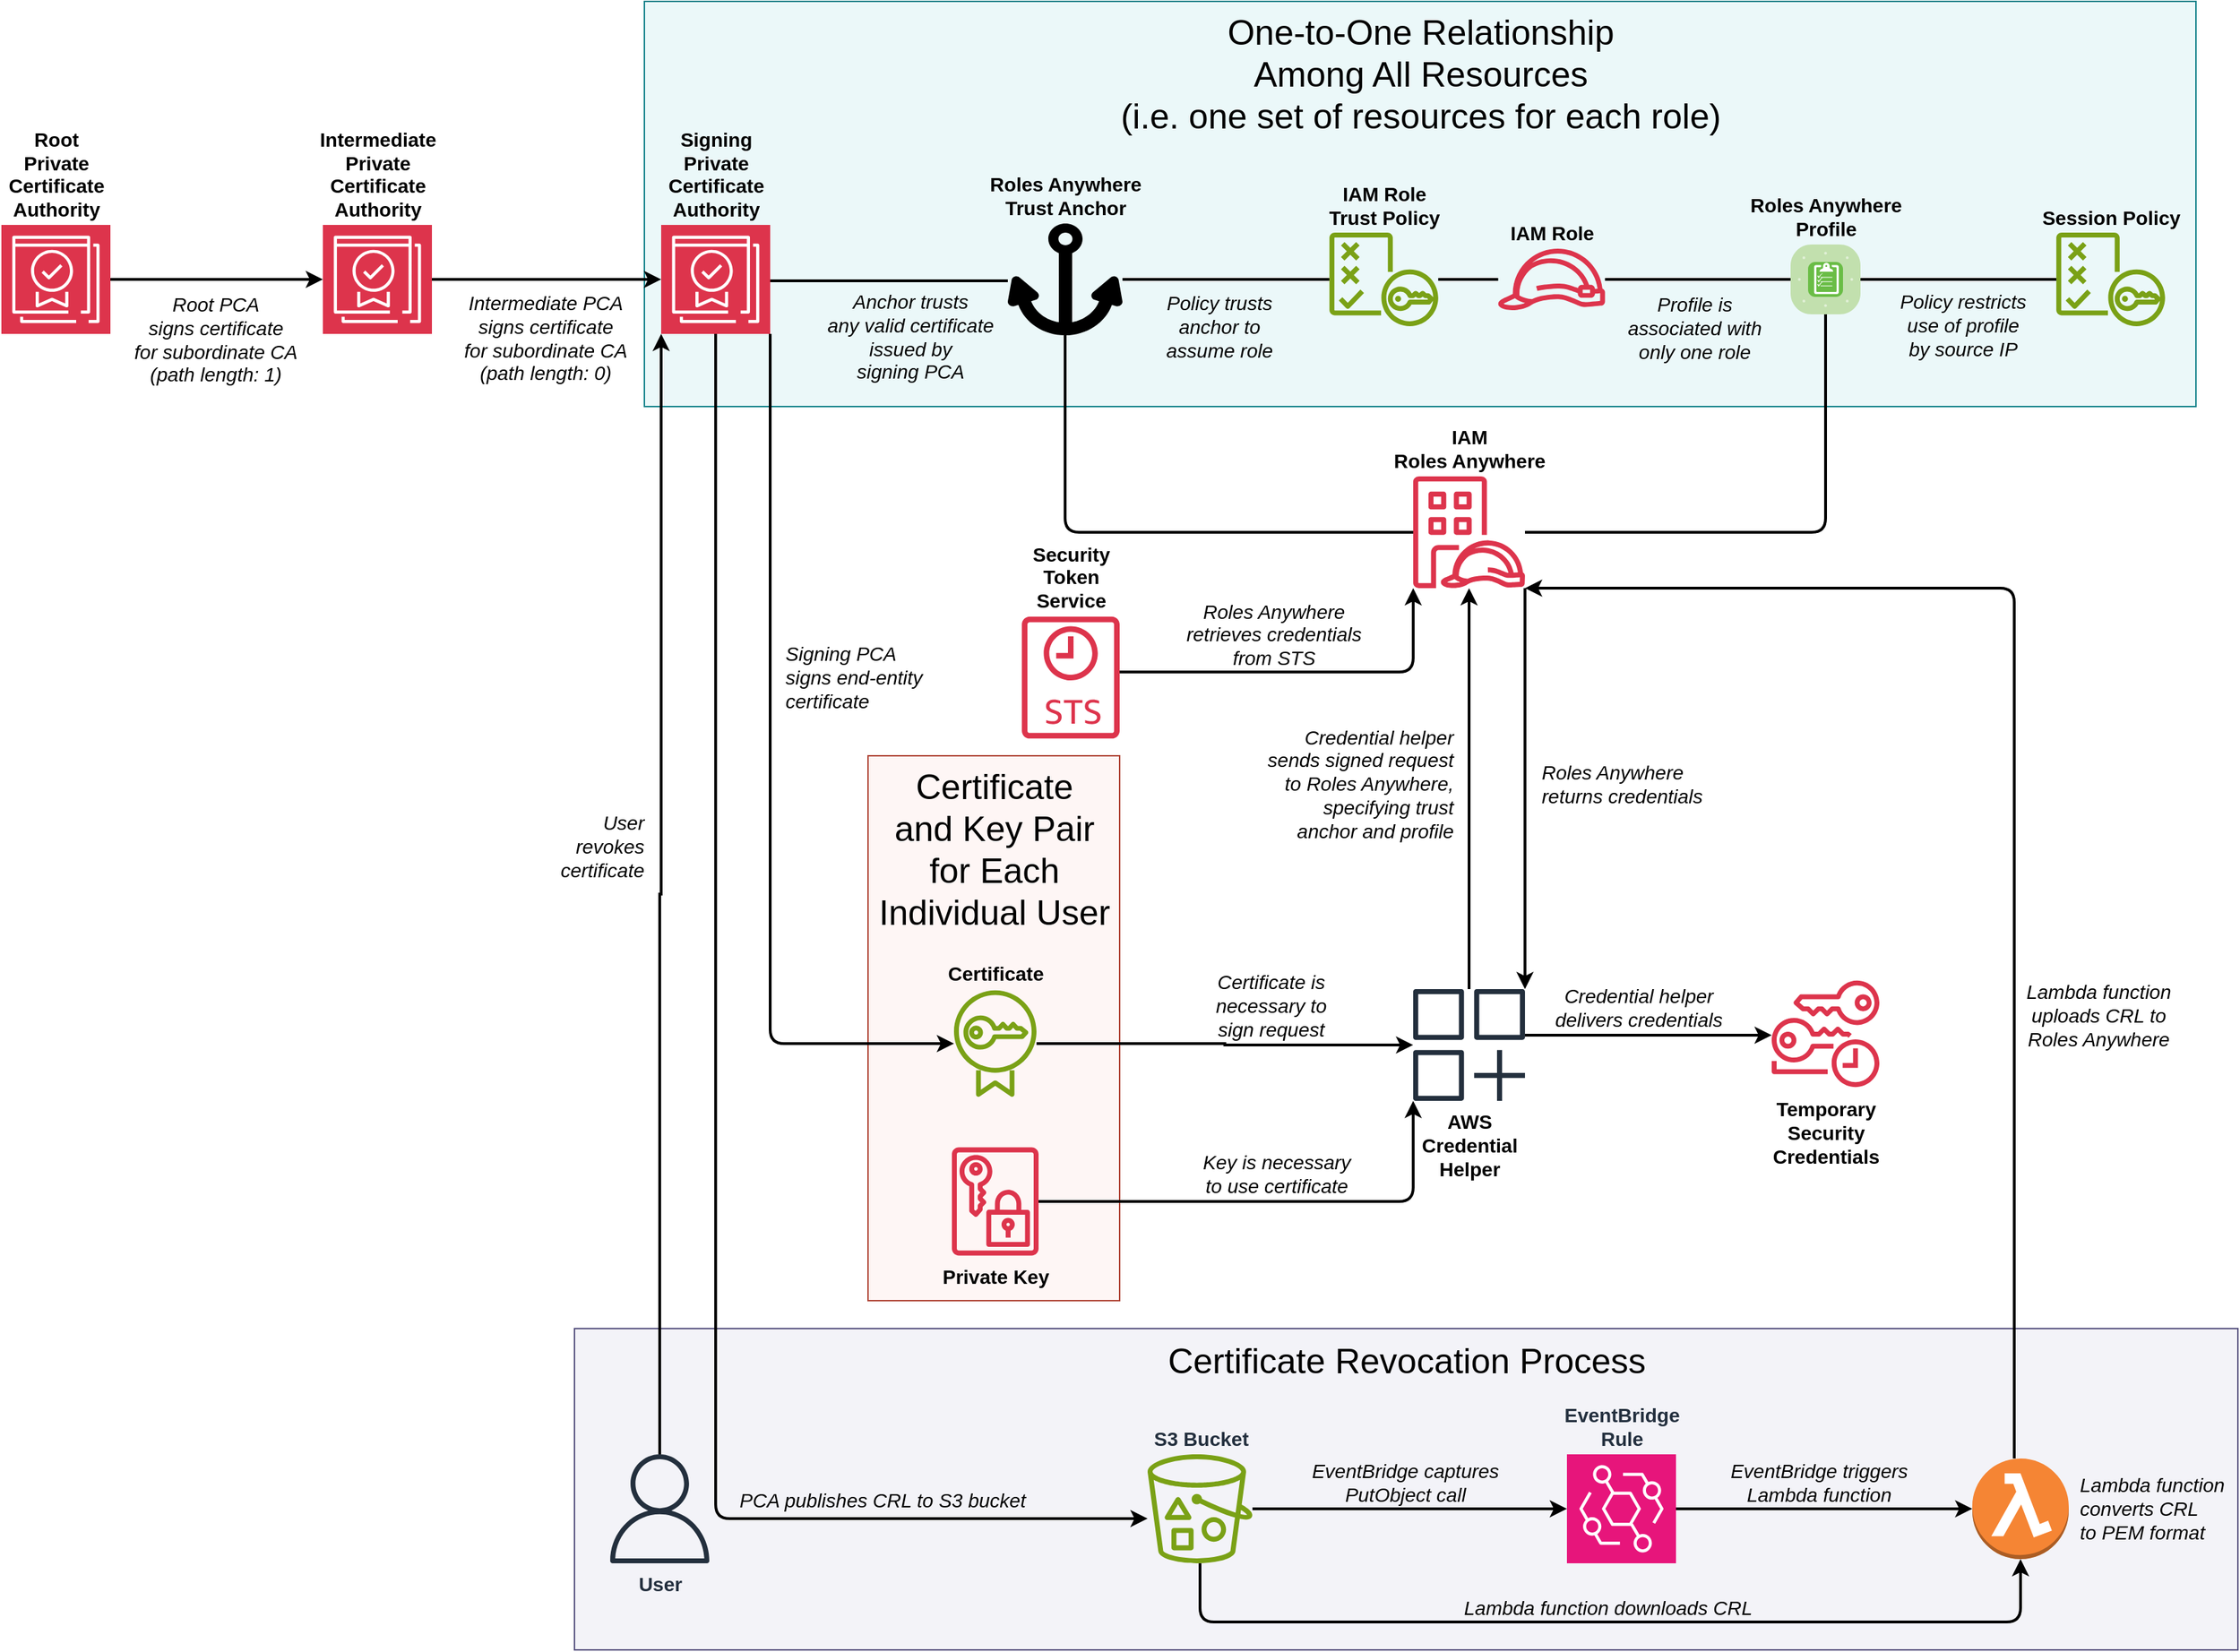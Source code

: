 <mxfile version="25.0.2">
  <diagram name="Page-1" id="tJTTxUrJRq8FTXFW8xN4">
    <mxGraphModel dx="1774" dy="2146" grid="1" gridSize="10" guides="1" tooltips="1" connect="1" arrows="1" fold="1" page="1" pageScale="1" pageWidth="1100" pageHeight="850" background="#ffffff" math="0" shadow="0">
      <root>
        <mxCell id="0" />
        <mxCell id="1" parent="0" />
        <mxCell id="GsRnU1VMPK_G7D8Tim-P-98" value="Highlight" parent="0" />
        <mxCell id="GsRnU1VMPK_G7D8Tim-P-87" value="One-to-One Relationship&lt;br style=&quot;font-size: 25px;&quot;&gt;Among All Resources&lt;br&gt;(i.e. one set of resources for each role)" style="verticalLabelPosition=middle;verticalAlign=top;html=1;shape=mxgraph.basic.rect;fillColor2=none;strokeWidth=1;size=20;indent=5;fontFamily=Helvetica;fontSize=25;labelBackgroundColor=none;fillColor=#b0e3e6;fillOpacity=25;strokeColor=#0e8088;labelPosition=center;align=center;" parent="GsRnU1VMPK_G7D8Tim-P-98" vertex="1">
          <mxGeometry x="480" y="-300" width="1110" height="290" as="geometry" />
        </mxCell>
        <mxCell id="GsRnU1VMPK_G7D8Tim-P-88" value="Certificate&lt;br&gt;and Key Pair&lt;br&gt;for Each&lt;br&gt;Individual User" style="verticalLabelPosition=middle;verticalAlign=top;html=1;shape=mxgraph.basic.rect;fillColor2=none;strokeWidth=1;size=20;indent=5;fontFamily=Helvetica;fontSize=25;fillOpacity=25;fillColor=#fad9d5;strokeColor=#ae4132;labelPosition=center;align=center;" parent="GsRnU1VMPK_G7D8Tim-P-98" vertex="1">
          <mxGeometry x="640" y="240" width="180" height="390" as="geometry" />
        </mxCell>
        <mxCell id="GsRnU1VMPK_G7D8Tim-P-122" value="&lt;font style=&quot;font-size: 25px;&quot;&gt;Certificate Revocation Process&lt;/font&gt;" style="verticalLabelPosition=top;verticalAlign=bottom;html=1;shape=mxgraph.basic.rect;fillColor2=none;strokeWidth=1;size=20;indent=5;fontFamily=Helvetica;fontSize=11;fillColor=#d0cee2;labelPosition=center;align=center;spacingTop=0;fillOpacity=25;strokeColor=#56517e;spacingBottom=-40;" parent="GsRnU1VMPK_G7D8Tim-P-98" vertex="1">
          <mxGeometry x="430" y="650" width="1190" height="230" as="geometry" />
        </mxCell>
        <mxCell id="GsRnU1VMPK_G7D8Tim-P-97" value="Resources" parent="0" />
        <mxCell id="GsRnU1VMPK_G7D8Tim-P-61" style="edgeStyle=orthogonalEdgeStyle;rounded=1;orthogonalLoop=1;jettySize=auto;html=1;exitX=0;exitY=1;exitDx=0;exitDy=0;endArrow=none;endFill=0;startArrow=classic;startFill=1;strokeWidth=2;curved=0;" parent="GsRnU1VMPK_G7D8Tim-P-97" source="GsRnU1VMPK_G7D8Tim-P-1" target="GsRnU1VMPK_G7D8Tim-P-2" edge="1">
          <mxGeometry relative="1" as="geometry">
            <Array as="points">
              <mxPoint x="1030" y="180" />
            </Array>
          </mxGeometry>
        </mxCell>
        <mxCell id="GsRnU1VMPK_G7D8Tim-P-62" value="&lt;font style=&quot;font-size: 14px;&quot;&gt;&lt;i&gt;Roles Anywhere&lt;br&gt;retrieves credentials&lt;br&gt;from STS&lt;/i&gt;&lt;/font&gt;" style="edgeLabel;html=1;align=center;verticalAlign=bottom;resizable=0;points=[];labelPosition=left;verticalLabelPosition=top;" parent="GsRnU1VMPK_G7D8Tim-P-61" vertex="1" connectable="0">
          <mxGeometry x="0.029" relative="1" as="geometry">
            <mxPoint x="-21" as="offset" />
          </mxGeometry>
        </mxCell>
        <mxCell id="GsRnU1VMPK_G7D8Tim-P-83" style="edgeStyle=orthogonalEdgeStyle;shape=connector;rounded=0;orthogonalLoop=1;jettySize=auto;html=1;exitX=1;exitY=1;exitDx=0;exitDy=0;labelBackgroundColor=default;strokeColor=default;align=left;verticalAlign=middle;fontFamily=Helvetica;fontSize=14;fontColor=#000000;endArrow=classic;endFill=1;entryX=1;entryY=0;entryDx=0;entryDy=0;labelPosition=right;verticalLabelPosition=middle;strokeWidth=2;" parent="GsRnU1VMPK_G7D8Tim-P-97" source="GsRnU1VMPK_G7D8Tim-P-1" target="GsRnU1VMPK_G7D8Tim-P-14" edge="1">
          <mxGeometry relative="1" as="geometry" />
        </mxCell>
        <mxCell id="GsRnU1VMPK_G7D8Tim-P-84" value="&lt;font style=&quot;font-size: 14px;&quot;&gt;&lt;i&gt;Roles Anywhere&lt;br&gt;&lt;div style=&quot;&quot;&gt;&lt;i&gt;returns credentials&lt;/i&gt;&lt;/div&gt;&lt;/i&gt;&lt;/font&gt;" style="edgeLabel;html=1;align=left;verticalAlign=middle;resizable=0;points=[];fontSize=11;fontFamily=Helvetica;fontColor=default;" parent="GsRnU1VMPK_G7D8Tim-P-83" vertex="1" connectable="0">
          <mxGeometry x="0.094" y="-4" relative="1" as="geometry">
            <mxPoint x="14" y="-17" as="offset" />
          </mxGeometry>
        </mxCell>
        <mxCell id="GsRnU1VMPK_G7D8Tim-P-1" value="&lt;font color=&quot;#000000&quot; style=&quot;font-size: 14px;&quot;&gt;&lt;b&gt;IAM&lt;br&gt;Roles Anywhere&lt;/b&gt;&lt;/font&gt;" style="outlineConnect=0;fontColor=#232F3E;gradientColor=none;fillColor=#DD344C;strokeColor=none;dashed=0;verticalLabelPosition=top;verticalAlign=bottom;align=center;html=1;fontSize=12;fontStyle=0;aspect=fixed;pointerEvents=1;shape=mxgraph.aws4.identity_access_management_iam_roles_anywhere;labelPosition=center;points=[[0,1],[1,1]];" parent="GsRnU1VMPK_G7D8Tim-P-97" vertex="1">
          <mxGeometry x="1030" y="40" width="80" height="80" as="geometry" />
        </mxCell>
        <mxCell id="GsRnU1VMPK_G7D8Tim-P-2" value="&lt;font color=&quot;#000000&quot; style=&quot;font-size: 14px;&quot;&gt;&lt;b&gt;Security&lt;br&gt;Token&lt;br&gt;Service&lt;/b&gt;&lt;/font&gt;" style="outlineConnect=0;fontColor=#232F3E;gradientColor=none;fillColor=#DD344C;strokeColor=none;dashed=0;verticalLabelPosition=top;verticalAlign=bottom;align=center;html=1;fontSize=12;fontStyle=0;aspect=fixed;pointerEvents=1;shape=mxgraph.aws4.sts_alternate;labelPosition=center;" parent="GsRnU1VMPK_G7D8Tim-P-97" vertex="1">
          <mxGeometry x="750.05" y="140" width="69.95" height="88" as="geometry" />
        </mxCell>
        <mxCell id="GsRnU1VMPK_G7D8Tim-P-4" value="&lt;font style=&quot;font-size: 14px;&quot;&gt;&lt;b&gt;Root&lt;br&gt;Private&lt;br style=&quot;font-size: 14px;&quot;&gt;Certificate&lt;br style=&quot;font-size: 14px;&quot;&gt;Authority&lt;/b&gt;&lt;/font&gt;" style="points=[[0,0,0],[0.25,0,0],[0.5,0,0],[0.75,0,0],[1,0,0],[0,1,0],[0.25,1,0],[0.5,1,0],[0.75,1,0],[1,1,0],[0,0.25,0],[0,0.5,0],[0,0.75,0],[1,0.25,0],[1,0.5,0],[1,0.75,0]];outlineConnect=0;fontColor=#000000;fillColor=#DD344C;strokeColor=#ffffff;dashed=0;verticalLabelPosition=top;verticalAlign=bottom;align=center;html=1;fontSize=14;fontStyle=0;aspect=fixed;shape=mxgraph.aws4.resourceIcon;resIcon=mxgraph.aws4.private_certificate_authority;labelPosition=center;" parent="GsRnU1VMPK_G7D8Tim-P-97" vertex="1">
          <mxGeometry x="20" y="-140" width="78" height="78" as="geometry" />
        </mxCell>
        <mxCell id="GsRnU1VMPK_G7D8Tim-P-5" value="&lt;font color=&quot;#000000&quot; style=&quot;font-size: 14px;&quot;&gt;&lt;b&gt;Temporary&lt;br&gt;Security&lt;br&gt;Credentials&lt;/b&gt;&lt;/font&gt;" style="outlineConnect=0;fontColor=#232F3E;gradientColor=none;fillColor=#DD344C;strokeColor=none;dashed=0;verticalLabelPosition=bottom;verticalAlign=top;align=center;html=1;fontSize=12;fontStyle=0;aspect=fixed;pointerEvents=1;shape=mxgraph.aws4.temporary_security_credential;" parent="GsRnU1VMPK_G7D8Tim-P-97" vertex="1">
          <mxGeometry x="1286.5" y="400" width="77" height="78" as="geometry" />
        </mxCell>
        <mxCell id="GsRnU1VMPK_G7D8Tim-P-30" style="edgeStyle=orthogonalEdgeStyle;rounded=0;orthogonalLoop=1;jettySize=auto;html=1;fontFamily=Helvetica;fontSize=14;fontColor=#000000;endArrow=none;endFill=0;strokeWidth=2;" parent="GsRnU1VMPK_G7D8Tim-P-97" source="GsRnU1VMPK_G7D8Tim-P-6" target="GsRnU1VMPK_G7D8Tim-P-11" edge="1">
          <mxGeometry relative="1" as="geometry" />
        </mxCell>
        <mxCell id="GsRnU1VMPK_G7D8Tim-P-6" value="&lt;font color=&quot;#000000&quot; style=&quot;font-size: 14px;&quot;&gt;&lt;b&gt;IAM Role&lt;/b&gt;&lt;/font&gt;" style="outlineConnect=0;fontColor=#232F3E;gradientColor=none;fillColor=#DD344C;strokeColor=none;dashed=0;verticalLabelPosition=top;verticalAlign=bottom;align=center;html=1;fontSize=12;fontStyle=0;aspect=fixed;pointerEvents=1;shape=mxgraph.aws4.role;fontFamily=Helvetica;labelPosition=center;" parent="GsRnU1VMPK_G7D8Tim-P-97" vertex="1">
          <mxGeometry x="1090" y="-123" width="78" height="44" as="geometry" />
        </mxCell>
        <mxCell id="GsRnU1VMPK_G7D8Tim-P-104" value="&lt;i style=&quot;border-color: var(--border-color); font-size: 14px; text-align: right;&quot;&gt;Key is necessary&lt;br style=&quot;border-color: var(--border-color);&quot;&gt;to use certificate&lt;/i&gt;" style="edgeStyle=orthogonalEdgeStyle;shape=connector;rounded=1;orthogonalLoop=1;jettySize=auto;html=1;entryX=0;entryY=1;entryDx=0;entryDy=0;labelBackgroundColor=none;strokeColor=default;align=center;verticalAlign=bottom;fontFamily=Helvetica;fontSize=11;fontColor=default;endArrow=classic;labelPosition=center;verticalLabelPosition=top;strokeWidth=2;curved=0;spacingLeft=0;" parent="GsRnU1VMPK_G7D8Tim-P-97" source="GsRnU1VMPK_G7D8Tim-P-9" target="GsRnU1VMPK_G7D8Tim-P-14" edge="1">
          <mxGeometry relative="1" as="geometry" />
        </mxCell>
        <mxCell id="GsRnU1VMPK_G7D8Tim-P-9" value="&lt;font style=&quot;font-size: 14px;&quot;&gt;&lt;b&gt;Private Key&lt;/b&gt;&lt;/font&gt;" style="outlineConnect=0;fontColor=#000000;gradientColor=none;fillColor=#DD344C;strokeColor=none;dashed=0;verticalLabelPosition=bottom;verticalAlign=top;align=center;html=1;fontSize=14;fontStyle=0;aspect=fixed;pointerEvents=1;shape=mxgraph.aws4.data_encryption_key;fontFamily=Helvetica;" parent="GsRnU1VMPK_G7D8Tim-P-97" vertex="1">
          <mxGeometry x="700" y="520" width="62" height="78" as="geometry" />
        </mxCell>
        <mxCell id="GsRnU1VMPK_G7D8Tim-P-25" value="&lt;i&gt;Anchor trusts&lt;br&gt;any valid certificate&lt;br&gt;issued by&lt;br&gt;signing PCA&lt;/i&gt;" style="edgeStyle=orthogonalEdgeStyle;rounded=0;orthogonalLoop=1;jettySize=auto;html=1;fontFamily=Helvetica;fontSize=14;fontColor=#000000;endArrow=none;endFill=0;labelPosition=center;verticalLabelPosition=top;align=center;verticalAlign=middle;labelBackgroundColor=none;strokeWidth=2;" parent="GsRnU1VMPK_G7D8Tim-P-97" source="GsRnU1VMPK_G7D8Tim-P-10" target="GsRnU1VMPK_G7D8Tim-P-16" edge="1">
          <mxGeometry x="-0.176" y="40" relative="1" as="geometry">
            <Array as="points">
              <mxPoint x="670" y="-100" />
              <mxPoint x="670" y="-100" />
            </Array>
            <mxPoint as="offset" />
          </mxGeometry>
        </mxCell>
        <mxCell id="GsRnU1VMPK_G7D8Tim-P-28" style="edgeStyle=orthogonalEdgeStyle;rounded=0;orthogonalLoop=1;jettySize=auto;html=1;fontFamily=Helvetica;fontSize=14;fontColor=#000000;endArrow=none;endFill=0;verticalAlign=bottom;labelPosition=center;verticalLabelPosition=top;align=center;strokeWidth=2;" parent="GsRnU1VMPK_G7D8Tim-P-97" source="GsRnU1VMPK_G7D8Tim-P-10" target="GsRnU1VMPK_G7D8Tim-P-11" edge="1">
          <mxGeometry relative="1" as="geometry" />
        </mxCell>
        <mxCell id="GsRnU1VMPK_G7D8Tim-P-29" value="&lt;i&gt;Policy trusts&lt;br&gt;anchor to&lt;br&gt;assume role&lt;/i&gt;" style="edgeLabel;html=1;align=center;verticalAlign=middle;resizable=0;points=[];fontSize=14;fontFamily=Helvetica;fontColor=#000000;labelBackgroundColor=none;" parent="GsRnU1VMPK_G7D8Tim-P-28" vertex="1" connectable="0">
          <mxGeometry x="-0.072" y="1" relative="1" as="geometry">
            <mxPoint y="35" as="offset" />
          </mxGeometry>
        </mxCell>
        <mxCell id="GsRnU1VMPK_G7D8Tim-P-10" value="&lt;b&gt;Roles Anywhere&lt;br&gt;Trust Anchor&lt;/b&gt;" style="shape=mxgraph.signs.transportation.anchor_1;html=1;pointerEvents=1;fillColor=#000000;strokeColor=none;verticalLabelPosition=top;verticalAlign=bottom;align=center;dashed=0;fontFamily=Helvetica;fontSize=14;fontColor=#000000;labelPosition=center;" parent="GsRnU1VMPK_G7D8Tim-P-97" vertex="1">
          <mxGeometry x="740" y="-141" width="82" height="80" as="geometry" />
        </mxCell>
        <mxCell id="GsRnU1VMPK_G7D8Tim-P-11" value="&lt;font color=&quot;#000000&quot; style=&quot;font-size: 14px;&quot;&gt;&lt;b&gt;IAM Role&lt;br&gt;Trust Policy&lt;/b&gt;&lt;/font&gt;" style="outlineConnect=0;fontColor=#232F3E;gradientColor=none;fillColor=#7AA116;strokeColor=none;dashed=0;verticalLabelPosition=top;verticalAlign=bottom;align=center;html=1;fontSize=12;fontStyle=0;aspect=fixed;pointerEvents=1;shape=mxgraph.aws4.policy;fontFamily=Helvetica;labelPosition=center;" parent="GsRnU1VMPK_G7D8Tim-P-97" vertex="1">
          <mxGeometry x="970" y="-134.5" width="78" height="67" as="geometry" />
        </mxCell>
        <mxCell id="GsRnU1VMPK_G7D8Tim-P-12" value="&lt;font style=&quot;font-size: 14px;&quot;&gt;&lt;b&gt;Session Policy&lt;/b&gt;&lt;/font&gt;" style="outlineConnect=0;fontColor=#000000;gradientColor=none;fillColor=#7AA116;strokeColor=none;dashed=0;verticalLabelPosition=top;verticalAlign=bottom;align=center;html=1;fontSize=14;fontStyle=0;aspect=fixed;pointerEvents=1;shape=mxgraph.aws4.policy;fontFamily=Helvetica;labelPosition=center;" parent="GsRnU1VMPK_G7D8Tim-P-97" vertex="1">
          <mxGeometry x="1490" y="-134.5" width="78" height="67" as="geometry" />
        </mxCell>
        <mxCell id="GsRnU1VMPK_G7D8Tim-P-42" style="edgeStyle=orthogonalEdgeStyle;rounded=1;orthogonalLoop=1;jettySize=auto;html=1;fontFamily=Helvetica;fontSize=14;fontColor=#000000;startArrow=classic;startFill=1;endArrow=none;endFill=0;entryX=1;entryY=1;entryDx=0;entryDy=0;strokeWidth=2;curved=0;" parent="GsRnU1VMPK_G7D8Tim-P-97" source="GsRnU1VMPK_G7D8Tim-P-13" target="GsRnU1VMPK_G7D8Tim-P-16" edge="1">
          <mxGeometry relative="1" as="geometry" />
        </mxCell>
        <mxCell id="GsRnU1VMPK_G7D8Tim-P-43" value="&lt;i&gt;Signing PCA&lt;br&gt;signs end-entity&lt;br&gt;certificate&lt;/i&gt;" style="edgeLabel;html=1;align=left;verticalAlign=middle;resizable=0;points=[];fontSize=14;fontFamily=Helvetica;fontColor=#000000;labelPosition=right;verticalLabelPosition=middle;" parent="GsRnU1VMPK_G7D8Tim-P-42" vertex="1" connectable="0">
          <mxGeometry x="0.232" y="1" relative="1" as="geometry">
            <mxPoint x="10" as="offset" />
          </mxGeometry>
        </mxCell>
        <mxCell id="GsRnU1VMPK_G7D8Tim-P-78" value="&lt;meta charset=&quot;utf-8&quot;&gt;&lt;i style=&quot;border-color: var(--border-color); color: rgb(0, 0, 0); font-family: Helvetica; font-size: 14px; font-variant-ligatures: normal; font-variant-caps: normal; font-weight: 400; letter-spacing: normal; orphans: 2; text-align: center; text-indent: 0px; text-transform: none; widows: 2; word-spacing: 0px; -webkit-text-stroke-width: 0px; background-color: rgb(255, 255, 255); text-decoration-thickness: initial; text-decoration-style: initial; text-decoration-color: initial;&quot;&gt;Certificate is&lt;br style=&quot;border-color: var(--border-color);&quot;&gt;necessary to&lt;br style=&quot;border-color: var(--border-color);&quot;&gt;sign request&lt;/i&gt;" style="edgeStyle=orthogonalEdgeStyle;shape=connector;rounded=0;orthogonalLoop=1;jettySize=auto;html=1;labelBackgroundColor=default;strokeColor=default;align=center;verticalAlign=middle;fontFamily=Helvetica;fontSize=14;fontColor=#000000;endArrow=classic;endFill=1;labelPosition=center;verticalLabelPosition=top;strokeWidth=2;spacingLeft=84;" parent="GsRnU1VMPK_G7D8Tim-P-97" source="GsRnU1VMPK_G7D8Tim-P-13" target="GsRnU1VMPK_G7D8Tim-P-14" edge="1">
          <mxGeometry x="-0.076" y="27" relative="1" as="geometry">
            <mxPoint as="offset" />
          </mxGeometry>
        </mxCell>
        <mxCell id="GsRnU1VMPK_G7D8Tim-P-13" value="&lt;font color=&quot;#000000&quot; style=&quot;font-size: 14px;&quot;&gt;&lt;b&gt;Certificate&lt;/b&gt;&lt;/font&gt;" style="outlineConnect=0;fontColor=#232F3E;gradientColor=none;fillColor=#7AA116;strokeColor=none;dashed=0;verticalLabelPosition=top;verticalAlign=bottom;align=center;html=1;fontSize=12;fontStyle=0;aspect=fixed;pointerEvents=1;shape=mxgraph.aws4.certificate_manager;fontFamily=Helvetica;labelPosition=center;" parent="GsRnU1VMPK_G7D8Tim-P-97" vertex="1">
          <mxGeometry x="701.5" y="407" width="59" height="78" as="geometry" />
        </mxCell>
        <mxCell id="GsRnU1VMPK_G7D8Tim-P-63" style="edgeStyle=orthogonalEdgeStyle;rounded=0;orthogonalLoop=1;jettySize=auto;html=1;strokeWidth=2;" parent="GsRnU1VMPK_G7D8Tim-P-97" source="GsRnU1VMPK_G7D8Tim-P-14" target="GsRnU1VMPK_G7D8Tim-P-1" edge="1">
          <mxGeometry relative="1" as="geometry" />
        </mxCell>
        <mxCell id="GsRnU1VMPK_G7D8Tim-P-64" value="&lt;font style=&quot;font-size: 14px;&quot;&gt;&lt;i&gt;Credential helper&lt;br&gt;sends signed request&lt;br&gt;to Roles Anywhere,&lt;br&gt;specifying trust&lt;br&gt;anchor and profile&lt;/i&gt;&lt;br&gt;&lt;/font&gt;" style="edgeLabel;html=1;align=right;verticalAlign=middle;resizable=0;points=[];labelPosition=left;verticalLabelPosition=middle;" parent="GsRnU1VMPK_G7D8Tim-P-63" vertex="1" connectable="0">
          <mxGeometry x="-0.004" y="-4" relative="1" as="geometry">
            <mxPoint x="-14" y="-4" as="offset" />
          </mxGeometry>
        </mxCell>
        <mxCell id="GsRnU1VMPK_G7D8Tim-P-67" style="edgeStyle=orthogonalEdgeStyle;rounded=0;orthogonalLoop=1;jettySize=auto;html=1;verticalAlign=top;labelPosition=center;verticalLabelPosition=top;align=center;strokeWidth=2;" parent="GsRnU1VMPK_G7D8Tim-P-97" source="GsRnU1VMPK_G7D8Tim-P-14" target="GsRnU1VMPK_G7D8Tim-P-5" edge="1">
          <mxGeometry relative="1" as="geometry">
            <Array as="points">
              <mxPoint x="1190" y="440" />
              <mxPoint x="1190" y="440" />
            </Array>
          </mxGeometry>
        </mxCell>
        <mxCell id="GsRnU1VMPK_G7D8Tim-P-68" value="&lt;font style=&quot;font-size: 14px;&quot;&gt;&lt;i&gt;Credential helper&lt;br&gt;delivers credentials&lt;/i&gt;&lt;/font&gt;" style="edgeLabel;html=1;align=center;verticalAlign=middle;resizable=0;points=[];labelPosition=center;verticalLabelPosition=top;" parent="GsRnU1VMPK_G7D8Tim-P-67" vertex="1" connectable="0">
          <mxGeometry x="-0.081" y="-1" relative="1" as="geometry">
            <mxPoint y="-21" as="offset" />
          </mxGeometry>
        </mxCell>
        <mxCell id="GsRnU1VMPK_G7D8Tim-P-14" value="&lt;font color=&quot;#000000&quot; style=&quot;font-size: 14px;&quot;&gt;&lt;b&gt;AWS&lt;br&gt;Credential&lt;br&gt;Helper&lt;/b&gt;&lt;/font&gt;" style="outlineConnect=0;fontColor=#232F3E;gradientColor=none;fillColor=#232F3D;strokeColor=none;dashed=0;verticalLabelPosition=bottom;verticalAlign=top;align=center;html=1;fontSize=12;fontStyle=0;aspect=fixed;pointerEvents=1;shape=mxgraph.aws4.generic_application;fontFamily=Helvetica;points=[[0,1],[1,0]];" parent="GsRnU1VMPK_G7D8Tim-P-97" vertex="1">
          <mxGeometry x="1029.98" y="407" width="80" height="80" as="geometry" />
        </mxCell>
        <mxCell id="GsRnU1VMPK_G7D8Tim-P-15" value="&lt;font style=&quot;font-size: 14px;&quot;&gt;&lt;b&gt;Intermediate&lt;br&gt;Private&lt;br style=&quot;font-size: 14px;&quot;&gt;Certificate&lt;br style=&quot;font-size: 14px;&quot;&gt;Authority&lt;/b&gt;&lt;/font&gt;" style="points=[[0,0,0],[0.25,0,0],[0.5,0,0],[0.75,0,0],[1,0,0],[0,1,0],[0.25,1,0],[0.5,1,0],[0.75,1,0],[1,1,0],[0,0.25,0],[0,0.5,0],[0,0.75,0],[1,0.25,0],[1,0.5,0],[1,0.75,0]];outlineConnect=0;fontColor=#000000;fillColor=#DD344C;strokeColor=#ffffff;dashed=0;verticalLabelPosition=top;verticalAlign=bottom;align=center;html=1;fontSize=14;fontStyle=0;aspect=fixed;shape=mxgraph.aws4.resourceIcon;resIcon=mxgraph.aws4.private_certificate_authority;labelPosition=center;" parent="GsRnU1VMPK_G7D8Tim-P-97" vertex="1">
          <mxGeometry x="250" y="-140" width="78" height="78" as="geometry" />
        </mxCell>
        <mxCell id="GsRnU1VMPK_G7D8Tim-P-112" style="edgeStyle=orthogonalEdgeStyle;shape=connector;rounded=1;orthogonalLoop=1;jettySize=auto;html=1;labelBackgroundColor=default;strokeColor=default;align=center;verticalAlign=top;fontFamily=Helvetica;fontSize=11;fontColor=default;endArrow=classic;labelPosition=center;verticalLabelPosition=top;strokeWidth=2;curved=0;" parent="GsRnU1VMPK_G7D8Tim-P-97" target="GsRnU1VMPK_G7D8Tim-P-107" edge="1">
          <mxGeometry relative="1" as="geometry">
            <Array as="points">
              <mxPoint x="531" y="786" />
            </Array>
            <mxPoint x="530.99" y="-76" as="sourcePoint" />
            <mxPoint x="839.998" y="786.0" as="targetPoint" />
          </mxGeometry>
        </mxCell>
        <mxCell id="GsRnU1VMPK_G7D8Tim-P-113" value="&lt;font style=&quot;font-size: 14px;&quot;&gt;&lt;i&gt;PCA publishes CRL to S3 bucket&lt;/i&gt;&lt;/font&gt;" style="edgeLabel;html=1;align=center;verticalAlign=middle;resizable=0;points=[];fontSize=11;fontFamily=Helvetica;fontColor=default;labelBackgroundColor=none;" parent="GsRnU1VMPK_G7D8Tim-P-112" vertex="1" connectable="0">
          <mxGeometry x="0.677" y="3" relative="1" as="geometry">
            <mxPoint x="-1" y="-10" as="offset" />
          </mxGeometry>
        </mxCell>
        <mxCell id="GsRnU1VMPK_G7D8Tim-P-16" value="&lt;font style=&quot;font-size: 14px;&quot;&gt;&lt;b&gt;Signing&lt;br&gt;Private&lt;br style=&quot;font-size: 14px;&quot;&gt;Certificate&lt;br style=&quot;font-size: 14px;&quot;&gt;Authority&lt;/b&gt;&lt;/font&gt;" style="points=[[0,0,0],[0.25,0,0],[0.5,0,0],[0.75,0,0],[1,0,0],[0,1,0],[0.25,1,0],[0.5,1,0],[0.75,1,0],[1,1,0],[0,0.25,0],[0,0.5,0],[0,0.75,0],[1,0.25,0],[1,0.5,0],[1,0.75,0]];outlineConnect=0;fontColor=#000000;fillColor=#DD344C;strokeColor=#ffffff;dashed=0;verticalLabelPosition=top;verticalAlign=bottom;align=center;html=1;fontSize=14;fontStyle=0;aspect=fixed;shape=mxgraph.aws4.resourceIcon;resIcon=mxgraph.aws4.private_certificate_authority;labelPosition=center;points=[[0,1],[1,1]];" parent="GsRnU1VMPK_G7D8Tim-P-97" vertex="1">
          <mxGeometry x="492" y="-140" width="78" height="78" as="geometry" />
        </mxCell>
        <mxCell id="GsRnU1VMPK_G7D8Tim-P-31" style="edgeStyle=orthogonalEdgeStyle;rounded=0;orthogonalLoop=1;jettySize=auto;html=1;fontFamily=Helvetica;fontSize=14;fontColor=#000000;endArrow=none;endFill=0;strokeWidth=2;" parent="GsRnU1VMPK_G7D8Tim-P-97" source="GsRnU1VMPK_G7D8Tim-P-18" target="GsRnU1VMPK_G7D8Tim-P-6" edge="1">
          <mxGeometry relative="1" as="geometry" />
        </mxCell>
        <mxCell id="GsRnU1VMPK_G7D8Tim-P-32" value="&lt;i&gt;Profile is&lt;br&gt;associated with&lt;br&gt;only one role&lt;/i&gt;" style="edgeLabel;html=1;align=center;verticalAlign=top;resizable=0;points=[];fontSize=14;fontFamily=Helvetica;fontColor=#000000;labelPosition=center;verticalLabelPosition=top;labelBackgroundColor=none;" parent="GsRnU1VMPK_G7D8Tim-P-31" vertex="1" connectable="0">
          <mxGeometry x="0.043" y="3" relative="1" as="geometry">
            <mxPoint as="offset" />
          </mxGeometry>
        </mxCell>
        <mxCell id="GsRnU1VMPK_G7D8Tim-P-18" value="&lt;b&gt;Roles Anywhere&lt;br&gt;Profile&lt;/b&gt;" style="verticalLabelPosition=top;html=1;fillColor=#6ABD46;strokeColor=#ffffff;verticalAlign=bottom;align=center;points=[[0.085,0.085,0],[0.915,0.085,0],[0.915,0.915,0],[0.085,0.915,0],[0.25,0,0],[0.5,0,0],[0.75,0,0],[1,0.25,0],[1,0.5,0],[1,0.75,0],[0.75,1,0],[0.5,1,0],[0.25,1,0],[0,0.75,0],[0,0.5,0],[0,0.25,0]];pointerEvents=1;shape=mxgraph.cisco_safe.compositeIcon;bgIcon=mxgraph.cisco_safe.architecture.generic_appliance;resIcon=mxgraph.cisco_safe.architecture.policy;dashed=0;fontFamily=Helvetica;fontSize=14;fontColor=#000000;labelPosition=center;" parent="GsRnU1VMPK_G7D8Tim-P-97" vertex="1">
          <mxGeometry x="1300" y="-126" width="50" height="50" as="geometry" />
        </mxCell>
        <mxCell id="GsRnU1VMPK_G7D8Tim-P-21" style="edgeStyle=orthogonalEdgeStyle;rounded=0;orthogonalLoop=1;jettySize=auto;html=1;entryX=0;entryY=0.5;entryDx=0;entryDy=0;entryPerimeter=0;fontFamily=Helvetica;fontSize=14;fontColor=#000000;strokeWidth=2;" parent="GsRnU1VMPK_G7D8Tim-P-97" source="GsRnU1VMPK_G7D8Tim-P-4" target="GsRnU1VMPK_G7D8Tim-P-15" edge="1">
          <mxGeometry relative="1" as="geometry" />
        </mxCell>
        <mxCell id="GsRnU1VMPK_G7D8Tim-P-22" value="&lt;i&gt;Root PCA&lt;br&gt;signs certificate&lt;br&gt;for subordinate CA &lt;br&gt;(path length: 1)&lt;/i&gt;" style="edgeLabel;html=1;align=center;verticalAlign=top;resizable=0;points=[];fontSize=14;fontFamily=Helvetica;fontColor=#000000;labelPosition=center;verticalLabelPosition=top;" parent="GsRnU1VMPK_G7D8Tim-P-21" vertex="1" connectable="0">
          <mxGeometry x="-0.022" y="-3" relative="1" as="geometry">
            <mxPoint as="offset" />
          </mxGeometry>
        </mxCell>
        <mxCell id="GsRnU1VMPK_G7D8Tim-P-23" style="edgeStyle=orthogonalEdgeStyle;rounded=0;orthogonalLoop=1;jettySize=auto;html=1;entryX=0;entryY=0.5;entryDx=0;entryDy=0;entryPerimeter=0;fontFamily=Helvetica;fontSize=14;fontColor=#000000;strokeWidth=2;" parent="GsRnU1VMPK_G7D8Tim-P-97" source="GsRnU1VMPK_G7D8Tim-P-15" target="GsRnU1VMPK_G7D8Tim-P-16" edge="1">
          <mxGeometry relative="1" as="geometry" />
        </mxCell>
        <mxCell id="GsRnU1VMPK_G7D8Tim-P-24" value="&lt;i&gt;Intermediate PCA&lt;br&gt;signs certificate&lt;br&gt;for subordinate CA&lt;br&gt;(path length: 0)&lt;/i&gt;" style="edgeLabel;html=1;align=center;verticalAlign=top;resizable=0;points=[];fontSize=14;fontFamily=Helvetica;fontColor=#000000;labelPosition=center;verticalLabelPosition=top;" parent="GsRnU1VMPK_G7D8Tim-P-23" vertex="1" connectable="0">
          <mxGeometry x="-0.015" y="-2" relative="1" as="geometry">
            <mxPoint as="offset" />
          </mxGeometry>
        </mxCell>
        <mxCell id="GsRnU1VMPK_G7D8Tim-P-33" style="edgeStyle=orthogonalEdgeStyle;rounded=0;orthogonalLoop=1;jettySize=auto;html=1;entryX=1;entryY=0.5;entryDx=0;entryDy=0;entryPerimeter=0;fontFamily=Helvetica;fontSize=14;fontColor=#000000;endArrow=none;endFill=0;strokeWidth=2;" parent="GsRnU1VMPK_G7D8Tim-P-97" source="GsRnU1VMPK_G7D8Tim-P-12" target="GsRnU1VMPK_G7D8Tim-P-18" edge="1">
          <mxGeometry relative="1" as="geometry" />
        </mxCell>
        <mxCell id="GsRnU1VMPK_G7D8Tim-P-34" value="&lt;i&gt;Policy restricts&lt;br&gt;use of profile&lt;br&gt;by source IP&lt;/i&gt;" style="edgeLabel;html=1;align=center;verticalAlign=top;resizable=0;points=[];fontSize=14;fontFamily=Helvetica;fontColor=#000000;labelPosition=center;verticalLabelPosition=top;labelBackgroundColor=none;" parent="GsRnU1VMPK_G7D8Tim-P-33" vertex="1" connectable="0">
          <mxGeometry x="-0.042" y="1" relative="1" as="geometry">
            <mxPoint as="offset" />
          </mxGeometry>
        </mxCell>
        <mxCell id="GsRnU1VMPK_G7D8Tim-P-37" style="edgeStyle=orthogonalEdgeStyle;rounded=1;orthogonalLoop=1;jettySize=auto;html=1;entryX=0.5;entryY=1;entryDx=0;entryDy=0;entryPerimeter=0;fontFamily=Helvetica;fontSize=14;fontColor=#000000;endArrow=none;endFill=0;strokeWidth=2;curved=0;" parent="GsRnU1VMPK_G7D8Tim-P-97" source="GsRnU1VMPK_G7D8Tim-P-1" target="GsRnU1VMPK_G7D8Tim-P-18" edge="1">
          <mxGeometry relative="1" as="geometry" />
        </mxCell>
        <mxCell id="GsRnU1VMPK_G7D8Tim-P-38" style="edgeStyle=orthogonalEdgeStyle;rounded=1;orthogonalLoop=1;jettySize=auto;html=1;entryX=0.5;entryY=1;entryDx=0;entryDy=0;entryPerimeter=0;fontFamily=Helvetica;fontSize=14;fontColor=#000000;endArrow=none;endFill=0;strokeWidth=2;curved=0;" parent="GsRnU1VMPK_G7D8Tim-P-97" source="GsRnU1VMPK_G7D8Tim-P-1" target="GsRnU1VMPK_G7D8Tim-P-10" edge="1">
          <mxGeometry relative="1" as="geometry" />
        </mxCell>
        <mxCell id="GsRnU1VMPK_G7D8Tim-P-118" style="edgeStyle=orthogonalEdgeStyle;shape=connector;rounded=1;orthogonalLoop=1;jettySize=auto;html=1;entryX=1;entryY=1;entryDx=0;entryDy=0;labelBackgroundColor=default;strokeColor=default;align=left;verticalAlign=middle;fontFamily=Helvetica;fontSize=11;fontColor=default;endArrow=classic;labelPosition=right;verticalLabelPosition=middle;strokeWidth=2;curved=0;" parent="GsRnU1VMPK_G7D8Tim-P-97" source="GsRnU1VMPK_G7D8Tim-P-106" target="GsRnU1VMPK_G7D8Tim-P-1" edge="1">
          <mxGeometry relative="1" as="geometry">
            <Array as="points">
              <mxPoint x="1460" y="120" />
            </Array>
          </mxGeometry>
        </mxCell>
        <mxCell id="GsRnU1VMPK_G7D8Tim-P-121" value="&lt;font style=&quot;font-size: 14px;&quot;&gt;&lt;i&gt;Lambda function&lt;br&gt;uploads CRL to&lt;br&gt;Roles Anywhere&lt;br&gt;&lt;/i&gt;&lt;/font&gt;" style="edgeLabel;html=1;align=center;verticalAlign=middle;resizable=0;points=[];fontSize=11;fontFamily=Helvetica;fontColor=default;" parent="GsRnU1VMPK_G7D8Tim-P-118" vertex="1" connectable="0">
          <mxGeometry x="-0.348" y="3" relative="1" as="geometry">
            <mxPoint x="63" as="offset" />
          </mxGeometry>
        </mxCell>
        <mxCell id="GsRnU1VMPK_G7D8Tim-P-106" value="&lt;i&gt;&lt;font style=&quot;font-size: 14px;&quot;&gt;Lambda function&lt;br&gt;converts CRL&lt;br&gt;&lt;div style=&quot;text-align: left;&quot;&gt;&lt;i style=&quot;background-color: initial; font-size: 11px;&quot;&gt;&lt;font style=&quot;font-size: 14px;&quot;&gt;to PEM format&lt;/font&gt;&lt;/i&gt;&lt;/div&gt;&lt;/font&gt;&lt;/i&gt;" style="outlineConnect=0;dashed=0;verticalLabelPosition=middle;verticalAlign=middle;align=left;html=1;shape=mxgraph.aws3.lambda_function;fillColor=#F58534;gradientColor=none;fontFamily=Helvetica;fontSize=11;fontColor=default;labelPosition=right;spacingLeft=6;" parent="GsRnU1VMPK_G7D8Tim-P-97" vertex="1">
          <mxGeometry x="1430" y="743" width="69" height="72" as="geometry" />
        </mxCell>
        <mxCell id="GsRnU1VMPK_G7D8Tim-P-107" value="&lt;b&gt;&lt;font style=&quot;font-size: 14px;&quot;&gt;S3 Bucket&lt;/font&gt;&lt;/b&gt;" style="sketch=0;outlineConnect=0;fontColor=#232F3E;gradientColor=none;fillColor=#7AA116;strokeColor=none;dashed=0;verticalLabelPosition=top;verticalAlign=bottom;align=center;html=1;fontSize=12;fontStyle=0;aspect=fixed;pointerEvents=1;shape=mxgraph.aws4.bucket_with_objects;fontFamily=Helvetica;labelPosition=center;" parent="GsRnU1VMPK_G7D8Tim-P-97" vertex="1">
          <mxGeometry x="840" y="740" width="75" height="78" as="geometry" />
        </mxCell>
        <mxCell id="GsRnU1VMPK_G7D8Tim-P-108" value="&lt;b&gt;&lt;font style=&quot;font-size: 14px;&quot;&gt;EventBridge&lt;/font&gt;&lt;/b&gt;&lt;div&gt;&lt;b&gt;&lt;font style=&quot;font-size: 14px;&quot;&gt;Rule&lt;/font&gt;&lt;/b&gt;&lt;/div&gt;" style="sketch=0;points=[[0,0,0],[0.25,0,0],[0.5,0,0],[0.75,0,0],[1,0,0],[0,1,0],[0.25,1,0],[0.5,1,0],[0.75,1,0],[1,1,0],[0,0.25,0],[0,0.5,0],[0,0.75,0],[1,0.25,0],[1,0.5,0],[1,0.75,0]];outlineConnect=0;fontColor=#232F3E;fillColor=#E7157B;strokeColor=#ffffff;dashed=0;verticalLabelPosition=top;verticalAlign=bottom;align=center;html=1;fontSize=12;fontStyle=0;aspect=fixed;shape=mxgraph.aws4.resourceIcon;resIcon=mxgraph.aws4.eventbridge;fontFamily=Helvetica;labelPosition=center;" parent="GsRnU1VMPK_G7D8Tim-P-97" vertex="1">
          <mxGeometry x="1140" y="740" width="78" height="78" as="geometry" />
        </mxCell>
        <mxCell id="GsRnU1VMPK_G7D8Tim-P-110" style="edgeStyle=orthogonalEdgeStyle;shape=connector;rounded=0;orthogonalLoop=1;jettySize=auto;html=1;entryX=0;entryY=1;entryDx=0;entryDy=0;labelBackgroundColor=default;strokeColor=default;align=right;verticalAlign=middle;fontFamily=Helvetica;fontSize=11;fontColor=default;endArrow=classic;labelPosition=left;verticalLabelPosition=middle;strokeWidth=2;" parent="GsRnU1VMPK_G7D8Tim-P-97" source="GsRnU1VMPK_G7D8Tim-P-109" target="GsRnU1VMPK_G7D8Tim-P-16" edge="1">
          <mxGeometry relative="1" as="geometry" />
        </mxCell>
        <mxCell id="GsRnU1VMPK_G7D8Tim-P-111" value="&lt;font style=&quot;font-size: 14px;&quot;&gt;&lt;i&gt;User&lt;br&gt;revokes&lt;br&gt;&lt;div style=&quot;&quot;&gt;certificate&lt;/div&gt;&lt;/i&gt;&lt;/font&gt;" style="edgeLabel;html=1;align=right;verticalAlign=middle;resizable=0;points=[];fontSize=11;fontFamily=Helvetica;fontColor=default;" parent="GsRnU1VMPK_G7D8Tim-P-110" vertex="1" connectable="0">
          <mxGeometry x="0.086" y="6" relative="1" as="geometry">
            <mxPoint x="-6" as="offset" />
          </mxGeometry>
        </mxCell>
        <mxCell id="GsRnU1VMPK_G7D8Tim-P-109" value="&lt;font style=&quot;font-size: 14px;&quot;&gt;&lt;b&gt;User&lt;/b&gt;&lt;/font&gt;" style="sketch=0;outlineConnect=0;fontColor=#232F3E;gradientColor=none;fillColor=#232F3D;strokeColor=none;dashed=0;verticalLabelPosition=bottom;verticalAlign=top;align=center;html=1;fontSize=12;fontStyle=0;aspect=fixed;pointerEvents=1;shape=mxgraph.aws4.user;fontFamily=Helvetica;" parent="GsRnU1VMPK_G7D8Tim-P-97" vertex="1">
          <mxGeometry x="452" y="740" width="78" height="78" as="geometry" />
        </mxCell>
        <mxCell id="GsRnU1VMPK_G7D8Tim-P-114" style="edgeStyle=orthogonalEdgeStyle;shape=connector;rounded=0;orthogonalLoop=1;jettySize=auto;html=1;entryX=0;entryY=0.5;entryDx=0;entryDy=0;entryPerimeter=0;labelBackgroundColor=default;strokeColor=default;align=center;verticalAlign=bottom;fontFamily=Helvetica;fontSize=11;fontColor=default;endArrow=classic;labelPosition=center;verticalLabelPosition=top;strokeWidth=2;" parent="GsRnU1VMPK_G7D8Tim-P-97" source="GsRnU1VMPK_G7D8Tim-P-107" target="GsRnU1VMPK_G7D8Tim-P-108" edge="1">
          <mxGeometry relative="1" as="geometry" />
        </mxCell>
        <mxCell id="GsRnU1VMPK_G7D8Tim-P-115" value="&lt;font style=&quot;font-size: 14px;&quot;&gt;&lt;i&gt;EventBridge captures&lt;br&gt;PutObject call&lt;/i&gt;&lt;/font&gt;" style="edgeLabel;html=1;align=center;verticalAlign=middle;resizable=0;points=[];fontSize=11;fontFamily=Helvetica;fontColor=default;labelBackgroundColor=none;" parent="GsRnU1VMPK_G7D8Tim-P-114" vertex="1" connectable="0">
          <mxGeometry x="-0.017" y="-1" relative="1" as="geometry">
            <mxPoint x="-2" y="-20" as="offset" />
          </mxGeometry>
        </mxCell>
        <mxCell id="GsRnU1VMPK_G7D8Tim-P-116" style="edgeStyle=orthogonalEdgeStyle;shape=connector;rounded=0;orthogonalLoop=1;jettySize=auto;html=1;entryX=0;entryY=0.5;entryDx=0;entryDy=0;entryPerimeter=0;labelBackgroundColor=default;strokeColor=default;align=center;verticalAlign=middle;fontFamily=Helvetica;fontSize=11;fontColor=default;endArrow=classic;strokeWidth=2;" parent="GsRnU1VMPK_G7D8Tim-P-97" source="GsRnU1VMPK_G7D8Tim-P-108" target="GsRnU1VMPK_G7D8Tim-P-106" edge="1">
          <mxGeometry relative="1" as="geometry" />
        </mxCell>
        <mxCell id="GsRnU1VMPK_G7D8Tim-P-117" value="&lt;font style=&quot;font-size: 14px;&quot;&gt;&lt;i&gt;EventBridge triggers&lt;br&gt;Lambda function&lt;br&gt;&lt;/i&gt;&lt;/font&gt;" style="edgeLabel;html=1;align=center;verticalAlign=middle;resizable=0;points=[];fontSize=11;fontFamily=Helvetica;fontColor=default;labelBackgroundColor=none;" parent="GsRnU1VMPK_G7D8Tim-P-116" vertex="1" connectable="0">
          <mxGeometry x="-0.038" y="-1" relative="1" as="geometry">
            <mxPoint y="-20" as="offset" />
          </mxGeometry>
        </mxCell>
        <mxCell id="GsRnU1VMPK_G7D8Tim-P-119" style="edgeStyle=orthogonalEdgeStyle;shape=connector;rounded=1;orthogonalLoop=1;jettySize=auto;html=1;entryX=0.5;entryY=1;entryDx=0;entryDy=0;entryPerimeter=0;labelBackgroundColor=default;strokeColor=default;align=center;verticalAlign=middle;fontFamily=Helvetica;fontSize=11;fontColor=default;endArrow=classic;strokeWidth=2;curved=0;" parent="GsRnU1VMPK_G7D8Tim-P-97" source="GsRnU1VMPK_G7D8Tim-P-107" target="GsRnU1VMPK_G7D8Tim-P-106" edge="1">
          <mxGeometry relative="1" as="geometry">
            <Array as="points">
              <mxPoint x="878" y="860" />
              <mxPoint x="1465" y="860" />
            </Array>
          </mxGeometry>
        </mxCell>
        <mxCell id="GsRnU1VMPK_G7D8Tim-P-120" value="&lt;font style=&quot;font-size: 14px;&quot;&gt;&lt;i&gt;Lambda function downloads CRL&lt;/i&gt;&lt;/font&gt;" style="edgeLabel;html=1;align=center;verticalAlign=middle;resizable=0;points=[];fontSize=11;fontFamily=Helvetica;fontColor=default;labelBackgroundColor=none;" parent="GsRnU1VMPK_G7D8Tim-P-119" vertex="1" connectable="0">
          <mxGeometry x="-0.008" y="1" relative="1" as="geometry">
            <mxPoint x="-1" y="-9" as="offset" />
          </mxGeometry>
        </mxCell>
      </root>
    </mxGraphModel>
  </diagram>
</mxfile>
